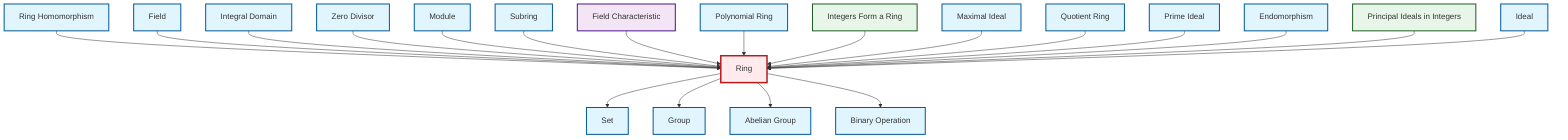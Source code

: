 graph TD
    classDef definition fill:#e1f5fe,stroke:#01579b,stroke-width:2px
    classDef theorem fill:#f3e5f5,stroke:#4a148c,stroke-width:2px
    classDef axiom fill:#fff3e0,stroke:#e65100,stroke-width:2px
    classDef example fill:#e8f5e9,stroke:#1b5e20,stroke-width:2px
    classDef current fill:#ffebee,stroke:#b71c1c,stroke-width:3px
    ex-integers-ring["Integers Form a Ring"]:::example
    def-quotient-ring["Quotient Ring"]:::definition
    def-module["Module"]:::definition
    def-set["Set"]:::definition
    def-group["Group"]:::definition
    def-field["Field"]:::definition
    def-zero-divisor["Zero Divisor"]:::definition
    def-abelian-group["Abelian Group"]:::definition
    def-integral-domain["Integral Domain"]:::definition
    def-ideal["Ideal"]:::definition
    def-ring-homomorphism["Ring Homomorphism"]:::definition
    def-maximal-ideal["Maximal Ideal"]:::definition
    def-ring["Ring"]:::definition
    def-binary-operation["Binary Operation"]:::definition
    def-endomorphism["Endomorphism"]:::definition
    def-polynomial-ring["Polynomial Ring"]:::definition
    def-subring["Subring"]:::definition
    ex-principal-ideal["Principal Ideals in Integers"]:::example
    thm-field-characteristic["Field Characteristic"]:::theorem
    def-prime-ideal["Prime Ideal"]:::definition
    def-ring --> def-set
    def-ring-homomorphism --> def-ring
    def-field --> def-ring
    def-integral-domain --> def-ring
    def-zero-divisor --> def-ring
    def-module --> def-ring
    def-subring --> def-ring
    thm-field-characteristic --> def-ring
    def-polynomial-ring --> def-ring
    ex-integers-ring --> def-ring
    def-maximal-ideal --> def-ring
    def-quotient-ring --> def-ring
    def-prime-ideal --> def-ring
    def-ring --> def-group
    def-endomorphism --> def-ring
    ex-principal-ideal --> def-ring
    def-ring --> def-abelian-group
    def-ideal --> def-ring
    def-ring --> def-binary-operation
    class def-ring current